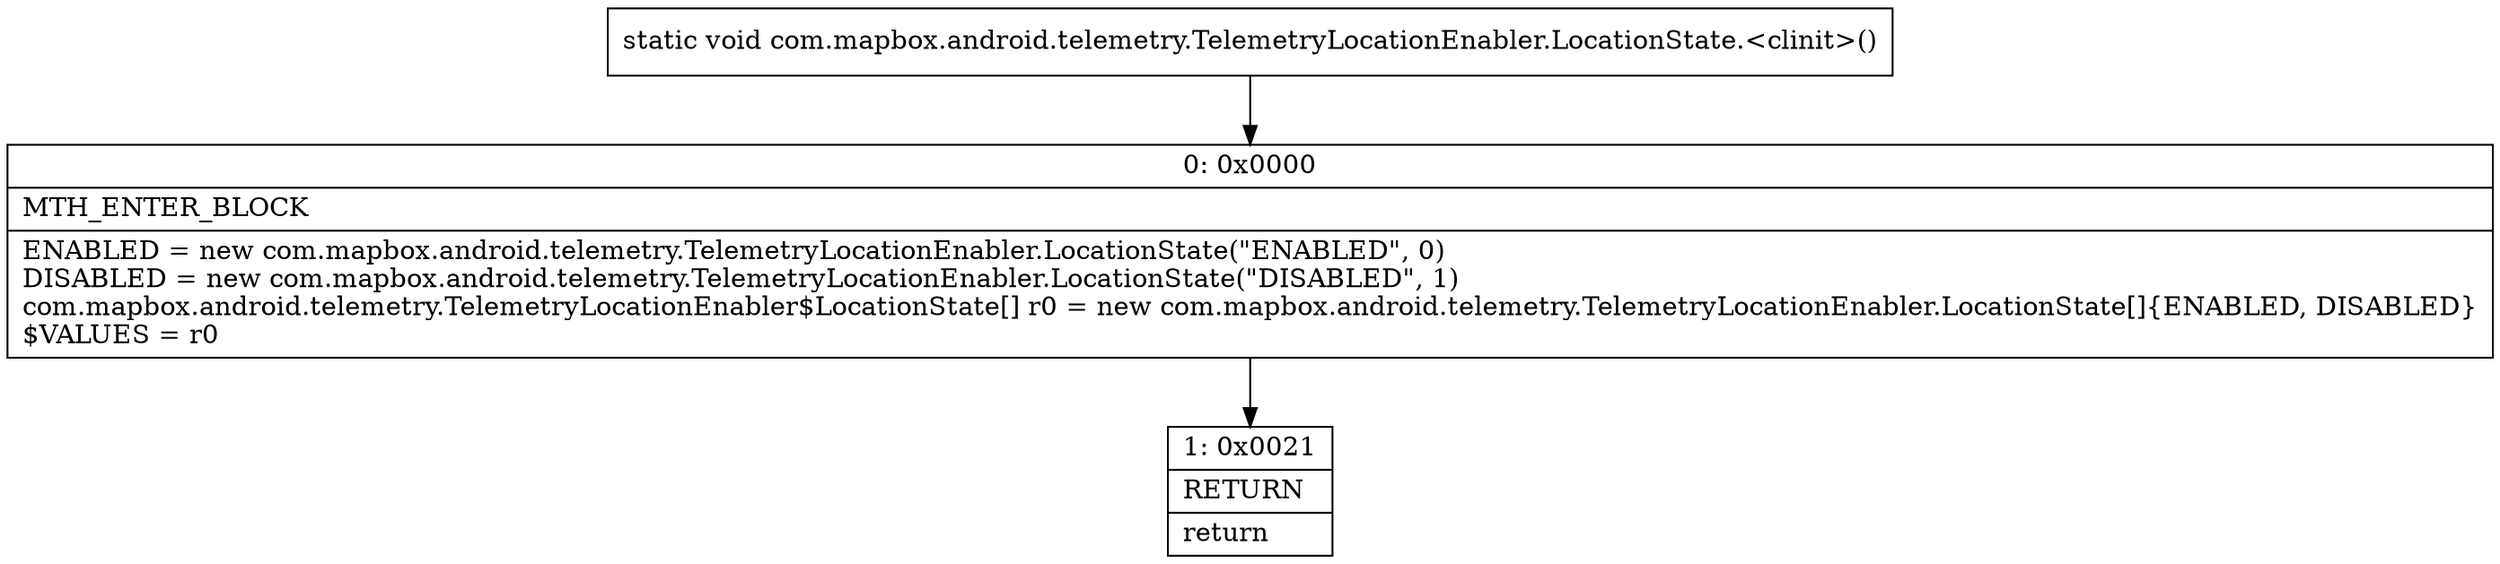 digraph "CFG forcom.mapbox.android.telemetry.TelemetryLocationEnabler.LocationState.\<clinit\>()V" {
Node_0 [shape=record,label="{0\:\ 0x0000|MTH_ENTER_BLOCK\l|ENABLED = new com.mapbox.android.telemetry.TelemetryLocationEnabler.LocationState(\"ENABLED\", 0)\lDISABLED = new com.mapbox.android.telemetry.TelemetryLocationEnabler.LocationState(\"DISABLED\", 1)\lcom.mapbox.android.telemetry.TelemetryLocationEnabler$LocationState[] r0 = new com.mapbox.android.telemetry.TelemetryLocationEnabler.LocationState[]\{ENABLED, DISABLED\}\l$VALUES = r0\l}"];
Node_1 [shape=record,label="{1\:\ 0x0021|RETURN\l|return\l}"];
MethodNode[shape=record,label="{static void com.mapbox.android.telemetry.TelemetryLocationEnabler.LocationState.\<clinit\>() }"];
MethodNode -> Node_0;
Node_0 -> Node_1;
}

